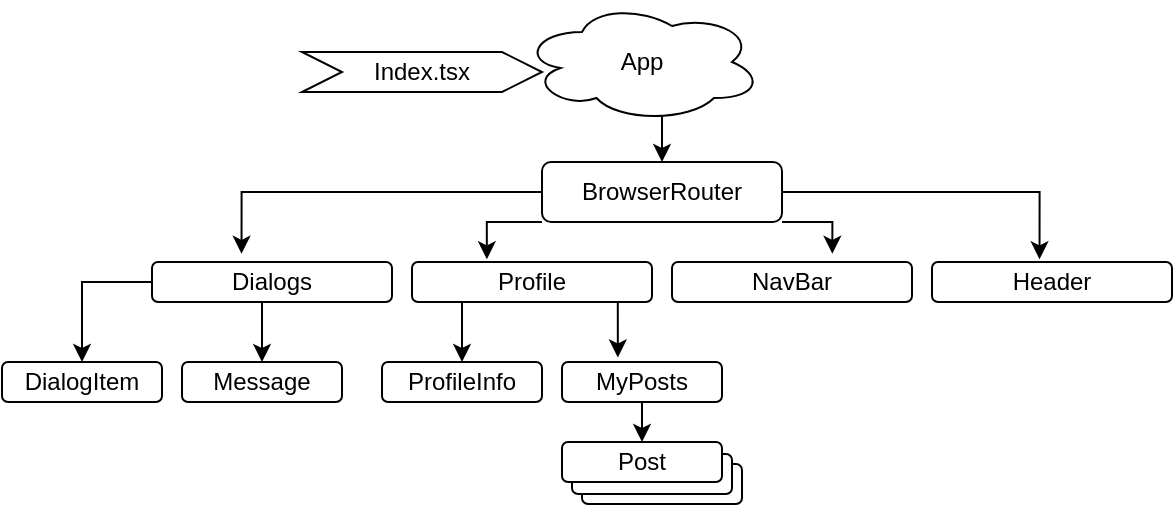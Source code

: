 <mxfile version="16.5.2" type="github">
  <diagram id="C5RBs43oDa-KdzZeNtuy" name="Page-1">
    <mxGraphModel dx="517" dy="608" grid="1" gridSize="10" guides="1" tooltips="1" connect="1" arrows="1" fold="1" page="1" pageScale="1" pageWidth="827" pageHeight="1169" math="0" shadow="0">
      <root>
        <mxCell id="WIyWlLk6GJQsqaUBKTNV-0" />
        <mxCell id="WIyWlLk6GJQsqaUBKTNV-1" parent="WIyWlLk6GJQsqaUBKTNV-0" />
        <mxCell id="k4PQZsG8BT_clB1h0zz4-30" value="" style="rounded=1;whiteSpace=wrap;html=1;" vertex="1" parent="WIyWlLk6GJQsqaUBKTNV-1">
          <mxGeometry x="370" y="231" width="80" height="20" as="geometry" />
        </mxCell>
        <mxCell id="k4PQZsG8BT_clB1h0zz4-28" value="" style="rounded=1;whiteSpace=wrap;html=1;" vertex="1" parent="WIyWlLk6GJQsqaUBKTNV-1">
          <mxGeometry x="365" y="226" width="80" height="20" as="geometry" />
        </mxCell>
        <mxCell id="k4PQZsG8BT_clB1h0zz4-23" style="edgeStyle=orthogonalEdgeStyle;rounded=0;orthogonalLoop=1;jettySize=auto;html=1;exitX=0.55;exitY=0.95;exitDx=0;exitDy=0;exitPerimeter=0;entryX=0.5;entryY=0;entryDx=0;entryDy=0;" edge="1" parent="WIyWlLk6GJQsqaUBKTNV-1" source="k4PQZsG8BT_clB1h0zz4-0" target="k4PQZsG8BT_clB1h0zz4-1">
          <mxGeometry relative="1" as="geometry" />
        </mxCell>
        <mxCell id="k4PQZsG8BT_clB1h0zz4-0" value="App" style="ellipse;shape=cloud;whiteSpace=wrap;html=1;" vertex="1" parent="WIyWlLk6GJQsqaUBKTNV-1">
          <mxGeometry x="340" width="120" height="60" as="geometry" />
        </mxCell>
        <mxCell id="k4PQZsG8BT_clB1h0zz4-7" style="edgeStyle=orthogonalEdgeStyle;rounded=0;orthogonalLoop=1;jettySize=auto;html=1;exitX=0;exitY=0.5;exitDx=0;exitDy=0;entryX=0.373;entryY=-0.205;entryDx=0;entryDy=0;entryPerimeter=0;" edge="1" parent="WIyWlLk6GJQsqaUBKTNV-1" source="k4PQZsG8BT_clB1h0zz4-1" target="k4PQZsG8BT_clB1h0zz4-2">
          <mxGeometry relative="1" as="geometry" />
        </mxCell>
        <mxCell id="k4PQZsG8BT_clB1h0zz4-8" style="edgeStyle=orthogonalEdgeStyle;rounded=0;orthogonalLoop=1;jettySize=auto;html=1;exitX=1;exitY=0.5;exitDx=0;exitDy=0;entryX=0.448;entryY=-0.068;entryDx=0;entryDy=0;entryPerimeter=0;" edge="1" parent="WIyWlLk6GJQsqaUBKTNV-1" source="k4PQZsG8BT_clB1h0zz4-1" target="k4PQZsG8BT_clB1h0zz4-5">
          <mxGeometry relative="1" as="geometry" />
        </mxCell>
        <mxCell id="k4PQZsG8BT_clB1h0zz4-11" style="edgeStyle=orthogonalEdgeStyle;rounded=0;orthogonalLoop=1;jettySize=auto;html=1;exitX=0;exitY=1;exitDx=0;exitDy=0;entryX=0.312;entryY=-0.068;entryDx=0;entryDy=0;entryPerimeter=0;" edge="1" parent="WIyWlLk6GJQsqaUBKTNV-1" source="k4PQZsG8BT_clB1h0zz4-1" target="k4PQZsG8BT_clB1h0zz4-3">
          <mxGeometry relative="1" as="geometry" />
        </mxCell>
        <mxCell id="k4PQZsG8BT_clB1h0zz4-12" style="edgeStyle=orthogonalEdgeStyle;rounded=0;orthogonalLoop=1;jettySize=auto;html=1;exitX=1;exitY=1;exitDx=0;exitDy=0;entryX=0.668;entryY=-0.205;entryDx=0;entryDy=0;entryPerimeter=0;" edge="1" parent="WIyWlLk6GJQsqaUBKTNV-1" source="k4PQZsG8BT_clB1h0zz4-1" target="k4PQZsG8BT_clB1h0zz4-4">
          <mxGeometry relative="1" as="geometry" />
        </mxCell>
        <mxCell id="k4PQZsG8BT_clB1h0zz4-1" value="BrowserRouter" style="rounded=1;whiteSpace=wrap;html=1;" vertex="1" parent="WIyWlLk6GJQsqaUBKTNV-1">
          <mxGeometry x="350" y="80" width="120" height="30" as="geometry" />
        </mxCell>
        <mxCell id="k4PQZsG8BT_clB1h0zz4-33" style="edgeStyle=orthogonalEdgeStyle;rounded=0;orthogonalLoop=1;jettySize=auto;html=1;exitX=0.5;exitY=1;exitDx=0;exitDy=0;entryX=0.5;entryY=0;entryDx=0;entryDy=0;" edge="1" parent="WIyWlLk6GJQsqaUBKTNV-1" source="k4PQZsG8BT_clB1h0zz4-2" target="k4PQZsG8BT_clB1h0zz4-32">
          <mxGeometry relative="1" as="geometry" />
        </mxCell>
        <mxCell id="k4PQZsG8BT_clB1h0zz4-34" style="edgeStyle=orthogonalEdgeStyle;rounded=0;orthogonalLoop=1;jettySize=auto;html=1;exitX=0;exitY=0.5;exitDx=0;exitDy=0;entryX=0.5;entryY=0;entryDx=0;entryDy=0;" edge="1" parent="WIyWlLk6GJQsqaUBKTNV-1" source="k4PQZsG8BT_clB1h0zz4-2" target="k4PQZsG8BT_clB1h0zz4-31">
          <mxGeometry relative="1" as="geometry" />
        </mxCell>
        <mxCell id="k4PQZsG8BT_clB1h0zz4-2" value="Dialogs" style="rounded=1;whiteSpace=wrap;html=1;" vertex="1" parent="WIyWlLk6GJQsqaUBKTNV-1">
          <mxGeometry x="155" y="130" width="120" height="20" as="geometry" />
        </mxCell>
        <mxCell id="k4PQZsG8BT_clB1h0zz4-17" style="edgeStyle=orthogonalEdgeStyle;rounded=0;orthogonalLoop=1;jettySize=auto;html=1;exitX=0.25;exitY=1;exitDx=0;exitDy=0;entryX=0.5;entryY=0;entryDx=0;entryDy=0;" edge="1" parent="WIyWlLk6GJQsqaUBKTNV-1" source="k4PQZsG8BT_clB1h0zz4-3" target="k4PQZsG8BT_clB1h0zz4-14">
          <mxGeometry relative="1" as="geometry" />
        </mxCell>
        <mxCell id="k4PQZsG8BT_clB1h0zz4-18" style="edgeStyle=orthogonalEdgeStyle;rounded=0;orthogonalLoop=1;jettySize=auto;html=1;exitX=0.75;exitY=1;exitDx=0;exitDy=0;entryX=0.349;entryY=-0.114;entryDx=0;entryDy=0;entryPerimeter=0;" edge="1" parent="WIyWlLk6GJQsqaUBKTNV-1" source="k4PQZsG8BT_clB1h0zz4-3" target="k4PQZsG8BT_clB1h0zz4-15">
          <mxGeometry relative="1" as="geometry">
            <Array as="points">
              <mxPoint x="388" y="150" />
            </Array>
          </mxGeometry>
        </mxCell>
        <mxCell id="k4PQZsG8BT_clB1h0zz4-3" value="Profile" style="rounded=1;whiteSpace=wrap;html=1;" vertex="1" parent="WIyWlLk6GJQsqaUBKTNV-1">
          <mxGeometry x="285" y="130" width="120" height="20" as="geometry" />
        </mxCell>
        <mxCell id="k4PQZsG8BT_clB1h0zz4-4" value="NavBar" style="rounded=1;whiteSpace=wrap;html=1;" vertex="1" parent="WIyWlLk6GJQsqaUBKTNV-1">
          <mxGeometry x="415" y="130" width="120" height="20" as="geometry" />
        </mxCell>
        <mxCell id="k4PQZsG8BT_clB1h0zz4-5" value="Header" style="rounded=1;whiteSpace=wrap;html=1;" vertex="1" parent="WIyWlLk6GJQsqaUBKTNV-1">
          <mxGeometry x="545" y="130" width="120" height="20" as="geometry" />
        </mxCell>
        <mxCell id="k4PQZsG8BT_clB1h0zz4-14" value="ProfileInfo" style="rounded=1;whiteSpace=wrap;html=1;" vertex="1" parent="WIyWlLk6GJQsqaUBKTNV-1">
          <mxGeometry x="270" y="180" width="80" height="20" as="geometry" />
        </mxCell>
        <mxCell id="k4PQZsG8BT_clB1h0zz4-21" style="edgeStyle=orthogonalEdgeStyle;rounded=0;orthogonalLoop=1;jettySize=auto;html=1;exitX=0.5;exitY=1;exitDx=0;exitDy=0;entryX=0.5;entryY=0;entryDx=0;entryDy=0;" edge="1" parent="WIyWlLk6GJQsqaUBKTNV-1" source="k4PQZsG8BT_clB1h0zz4-15" target="k4PQZsG8BT_clB1h0zz4-20">
          <mxGeometry relative="1" as="geometry" />
        </mxCell>
        <mxCell id="k4PQZsG8BT_clB1h0zz4-15" value="MyPosts" style="rounded=1;whiteSpace=wrap;html=1;" vertex="1" parent="WIyWlLk6GJQsqaUBKTNV-1">
          <mxGeometry x="360" y="180" width="80" height="20" as="geometry" />
        </mxCell>
        <mxCell id="k4PQZsG8BT_clB1h0zz4-20" value="Post" style="rounded=1;whiteSpace=wrap;html=1;" vertex="1" parent="WIyWlLk6GJQsqaUBKTNV-1">
          <mxGeometry x="360" y="220" width="80" height="20" as="geometry" />
        </mxCell>
        <mxCell id="k4PQZsG8BT_clB1h0zz4-26" value="Index.tsx" style="shape=step;perimeter=stepPerimeter;whiteSpace=wrap;html=1;fixedSize=1;" vertex="1" parent="WIyWlLk6GJQsqaUBKTNV-1">
          <mxGeometry x="230" y="25" width="120" height="20" as="geometry" />
        </mxCell>
        <mxCell id="k4PQZsG8BT_clB1h0zz4-31" value="DialogItem" style="rounded=1;whiteSpace=wrap;html=1;" vertex="1" parent="WIyWlLk6GJQsqaUBKTNV-1">
          <mxGeometry x="80" y="180" width="80" height="20" as="geometry" />
        </mxCell>
        <mxCell id="k4PQZsG8BT_clB1h0zz4-32" value="Message" style="rounded=1;whiteSpace=wrap;html=1;" vertex="1" parent="WIyWlLk6GJQsqaUBKTNV-1">
          <mxGeometry x="170" y="180" width="80" height="20" as="geometry" />
        </mxCell>
      </root>
    </mxGraphModel>
  </diagram>
</mxfile>
